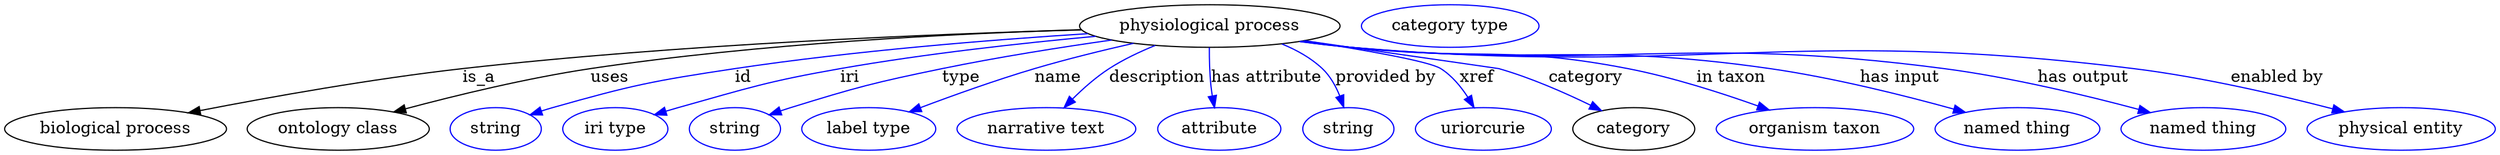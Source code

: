 digraph {
	graph [bb="0,0,2100.9,123"];
	node [label="\N"];
	"physiological process"	[height=0.5,
		label="physiological process",
		pos="1015.6,105",
		width=3.0511];
	"biological process"	[height=0.5,
		pos="93.592,18",
		width=2.5998];
	"physiological process" -> "biological process"	[label=is_a,
		lp="400.59,61.5",
		pos="e,155.32,31.631 907.6,101.71 782.05,98.191 568.77,89.546 386.59,69 310.61,60.431 224.42,45.03 165.3,33.577"];
	"ontology class"	[height=0.5,
		pos="281.59,18",
		width=2.1304];
	"physiological process" -> "ontology class"	[label=uses,
		lp="512.09,61.5",
		pos="e,328.76,32.351 907.23,101.82 801.66,98.499 636.87,90.116 495.59,69 441.68,60.942 381.29,46.305 338.44,34.942"];
	id	[color=blue,
		height=0.5,
		label=string,
		pos="414.59,18",
		width=1.0652];
	"physiological process" -> id	[color=blue,
		label=id,
		lp="624.59,61.5",
		pos="e,443.59,29.954 912.94,98.426 832.32,93.218 717.4,83.956 617.59,69 547.94,58.562 530.38,55.131 462.59,36 459.49,35.124 456.29,34.151 \
453.09,33.129",
		style=solid];
	iri	[color=blue,
		height=0.5,
		label="iri type",
		pos="515.59,18",
		width=1.2277];
	"physiological process" -> iri	[color=blue,
		label=iri,
		lp="714.59,61.5",
		pos="e,548.9,29.879 919.46,96.195 858.25,90.466 777.44,81.496 706.59,69 644.91,58.121 629.94,52.747 569.59,36 566.02,35.009 562.33,33.941 \
558.63,32.84",
		style=solid];
	type	[color=blue,
		height=0.5,
		label=string,
		pos="616.59,18",
		width=1.0652];
	"physiological process" -> type	[color=blue,
		label=type,
		lp="806.59,61.5",
		pos="e,645.53,29.944 932.68,93.123 890.04,87.019 837.33,78.683 790.59,69 733.49,57.17 719.29,53.27 663.59,36 660.83,35.145 658,34.225 \
655.15,33.271",
		style=solid];
	name	[color=blue,
		height=0.5,
		label="label type",
		pos="729.59,18",
		width=1.5707];
	"physiological process" -> name	[color=blue,
		label=name,
		lp="888.59,61.5",
		pos="e,763.51,32.403 951.51,90.376 925.59,84.443 895.49,77.014 868.59,69 836.19,59.349 800.31,46.381 773.12,36.07",
		style=solid];
	description	[color=blue,
		height=0.5,
		label="narrative text",
		pos="879.59,18",
		width=2.0943];
	"physiological process" -> description	[color=blue,
		label=description,
		lp="971.09,61.5",
		pos="e,893.85,36.011 968.97,88.554 956.02,83.284 942.32,76.732 930.59,69 919.86,61.925 909.46,52.383 900.88,43.532",
		style=solid];
	"has attribute"	[color=blue,
		height=0.5,
		label=attribute,
		pos="1024.6,18",
		width=1.4443];
	"physiological process" -> "has attribute"	[color=blue,
		label="has attribute",
		lp="1063.6,61.5",
		pos="e,1020,35.966 1015.1,86.814 1015,77.14 1015.3,64.858 1016.6,54 1016.9,51.309 1017.4,48.522 1017.9,45.749",
		style=solid];
	"provided by"	[color=blue,
		height=0.5,
		label=string,
		pos="1132.6,18",
		width=1.0652];
	"physiological process" -> "provided by"	[color=blue,
		label="provided by",
		lp="1164.1,61.5",
		pos="e,1128.7,36.312 1076.5,89.795 1088.9,84.774 1101,78.03 1110.6,69 1117.2,62.743 1122,54.117 1125.4,45.79",
		style=solid];
	xref	[color=blue,
		height=0.5,
		label=uriorcurie,
		pos="1246.6,18",
		width=1.5887];
	"physiological process" -> xref	[color=blue,
		label=xref,
		lp="1241.1,61.5",
		pos="e,1238.7,36.061 1095.3,92.578 1144.7,85.002 1200.6,75.325 1210.6,69 1220,63.099 1227.6,53.797 1233.5,44.808",
		style=solid];
	category	[height=0.5,
		pos="1373.6,18",
		width=1.4263];
	"physiological process" -> category	[color=blue,
		label=category,
		lp="1333.1,61.5",
		pos="e,1346.3,33.503 1095.3,92.603 1166.3,82.443 1259.1,69.145 1259.6,69 1286.4,61.356 1315.1,48.731 1337,38.079",
		style=solid];
	"in taxon"	[color=blue,
		height=0.5,
		label="organism taxon",
		pos="1526.6,18",
		width=2.3109];
	"physiological process" -> "in taxon"	[color=blue,
		label="in taxon",
		lp="1455.6,61.5",
		pos="e,1488,33.976 1093,92.203 1106.8,90.305 1121.1,88.48 1134.6,87 1238.3,75.618 1266.2,88.866 1368.6,69 1406.2,61.707 1447.4,48.482 \
1478.3,37.465",
		style=solid];
	"has input"	[color=blue,
		height=0.5,
		label="named thing",
		pos="1697.6,18",
		width=1.9318];
	"physiological process" -> "has input"	[color=blue,
		label="has input",
		lp="1598.1,61.5",
		pos="e,1653.6,32.022 1092,92.04 1106.1,90.124 1120.8,88.335 1134.6,87 1291.4,71.845 1332.7,91.422 1488.6,69 1542.1,61.307 1602,46.306 \
1643.9,34.734",
		style=solid];
	"has output"	[color=blue,
		height=0.5,
		label="named thing",
		pos="1854.6,18",
		width=1.9318];
	"physiological process" -> "has output"	[color=blue,
		label="has output",
		lp="1753.1,61.5",
		pos="e,1809.7,31.855 1091.3,91.957 1105.7,90.024 1120.6,88.251 1134.6,87 1356.5,67.217 1414.7,97.925 1635.6,69 1692.3,61.579 1755.8,46.263 \
1799.8,34.527",
		style=solid];
	"enabled by"	[color=blue,
		height=0.5,
		label="physical entity",
		pos="2021.6,18",
		width=2.2026];
	"physiological process" -> "enabled by"	[color=blue,
		label="enabled by",
		lp="1917.1,61.5",
		pos="e,1973.6,32.422 1091,91.9 1105.4,89.96 1120.5,88.199 1134.6,87 1427.4,62.178 1503.9,104.9 1795.6,69 1853.4,61.88 1918.3,46.779 1963.6,\
35.026",
		style=solid];
	"named thing_category"	[color=blue,
		height=0.5,
		label="category type",
		pos="1218.6,105",
		width=2.0762];
}
